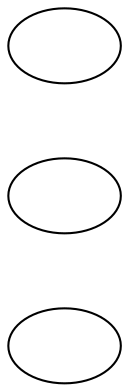 graph G {
  a [label=""]
  b [label=""]
  c [label=""]

  a -- b [style=invis]
  b -- c [style=invis]
}
